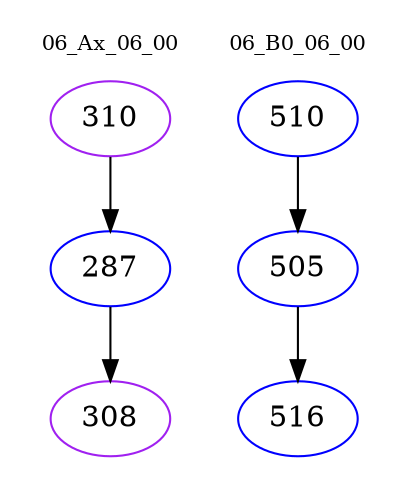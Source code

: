 digraph{
subgraph cluster_0 {
color = white
label = "06_Ax_06_00";
fontsize=10;
T0_310 [label="310", color="purple"]
T0_310 -> T0_287 [color="black"]
T0_287 [label="287", color="blue"]
T0_287 -> T0_308 [color="black"]
T0_308 [label="308", color="purple"]
}
subgraph cluster_1 {
color = white
label = "06_B0_06_00";
fontsize=10;
T1_510 [label="510", color="blue"]
T1_510 -> T1_505 [color="black"]
T1_505 [label="505", color="blue"]
T1_505 -> T1_516 [color="black"]
T1_516 [label="516", color="blue"]
}
}
